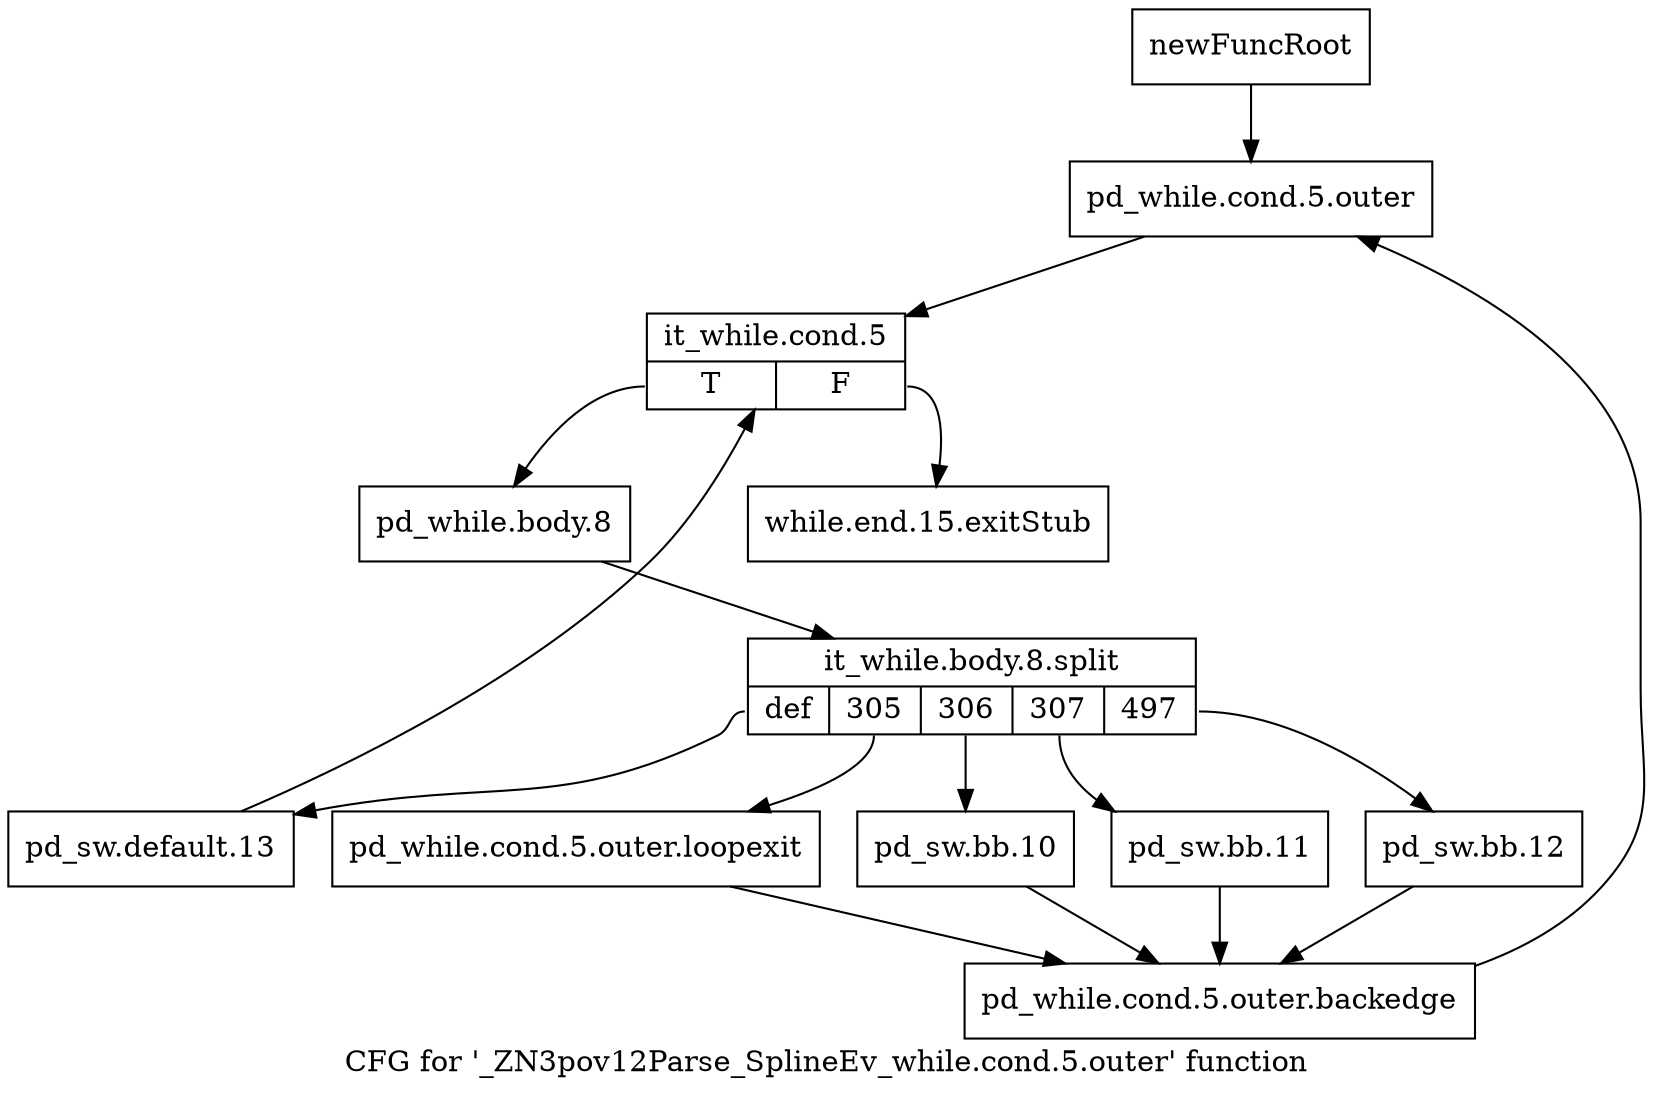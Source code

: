 digraph "CFG for '_ZN3pov12Parse_SplineEv_while.cond.5.outer' function" {
	label="CFG for '_ZN3pov12Parse_SplineEv_while.cond.5.outer' function";

	Node0x23c73f0 [shape=record,label="{newFuncRoot}"];
	Node0x23c73f0 -> Node0x23c7490;
	Node0x23c7440 [shape=record,label="{while.end.15.exitStub}"];
	Node0x23c7490 [shape=record,label="{pd_while.cond.5.outer}"];
	Node0x23c7490 -> Node0x23c74e0;
	Node0x23c74e0 [shape=record,label="{it_while.cond.5|{<s0>T|<s1>F}}"];
	Node0x23c74e0:s0 -> Node0x23c7530;
	Node0x23c74e0:s1 -> Node0x23c7440;
	Node0x23c7530 [shape=record,label="{pd_while.body.8}"];
	Node0x23c7530 -> Node0x36b2800;
	Node0x36b2800 [shape=record,label="{it_while.body.8.split|{<s0>def|<s1>305|<s2>306|<s3>307|<s4>497}}"];
	Node0x36b2800:s0 -> Node0x23c7710;
	Node0x36b2800:s1 -> Node0x23c7670;
	Node0x36b2800:s2 -> Node0x23c7620;
	Node0x36b2800:s3 -> Node0x23c75d0;
	Node0x36b2800:s4 -> Node0x23c7580;
	Node0x23c7580 [shape=record,label="{pd_sw.bb.12}"];
	Node0x23c7580 -> Node0x23c76c0;
	Node0x23c75d0 [shape=record,label="{pd_sw.bb.11}"];
	Node0x23c75d0 -> Node0x23c76c0;
	Node0x23c7620 [shape=record,label="{pd_sw.bb.10}"];
	Node0x23c7620 -> Node0x23c76c0;
	Node0x23c7670 [shape=record,label="{pd_while.cond.5.outer.loopexit}"];
	Node0x23c7670 -> Node0x23c76c0;
	Node0x23c76c0 [shape=record,label="{pd_while.cond.5.outer.backedge}"];
	Node0x23c76c0 -> Node0x23c7490;
	Node0x23c7710 [shape=record,label="{pd_sw.default.13}"];
	Node0x23c7710 -> Node0x23c74e0;
}
